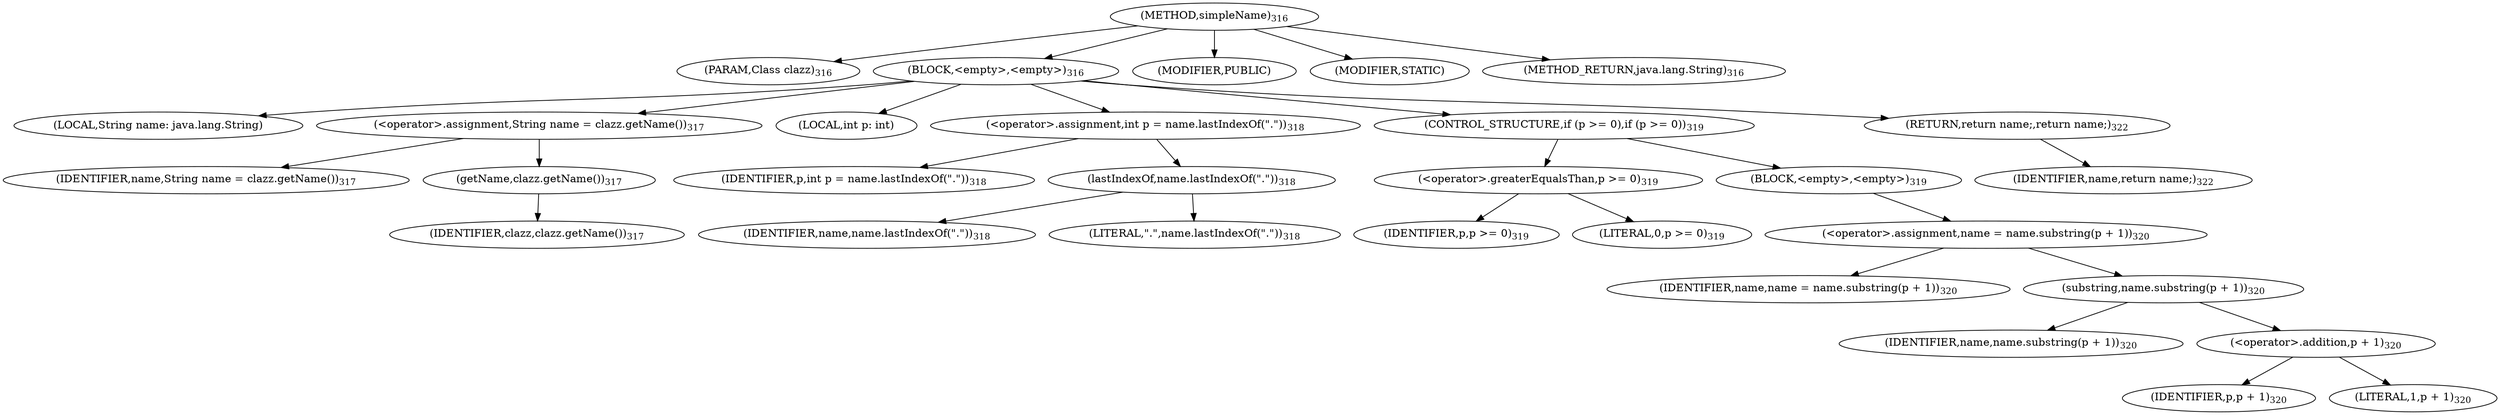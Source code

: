 digraph "simpleName" {  
"981" [label = <(METHOD,simpleName)<SUB>316</SUB>> ]
"982" [label = <(PARAM,Class clazz)<SUB>316</SUB>> ]
"983" [label = <(BLOCK,&lt;empty&gt;,&lt;empty&gt;)<SUB>316</SUB>> ]
"984" [label = <(LOCAL,String name: java.lang.String)> ]
"985" [label = <(&lt;operator&gt;.assignment,String name = clazz.getName())<SUB>317</SUB>> ]
"986" [label = <(IDENTIFIER,name,String name = clazz.getName())<SUB>317</SUB>> ]
"987" [label = <(getName,clazz.getName())<SUB>317</SUB>> ]
"988" [label = <(IDENTIFIER,clazz,clazz.getName())<SUB>317</SUB>> ]
"989" [label = <(LOCAL,int p: int)> ]
"990" [label = <(&lt;operator&gt;.assignment,int p = name.lastIndexOf(&quot;.&quot;))<SUB>318</SUB>> ]
"991" [label = <(IDENTIFIER,p,int p = name.lastIndexOf(&quot;.&quot;))<SUB>318</SUB>> ]
"992" [label = <(lastIndexOf,name.lastIndexOf(&quot;.&quot;))<SUB>318</SUB>> ]
"993" [label = <(IDENTIFIER,name,name.lastIndexOf(&quot;.&quot;))<SUB>318</SUB>> ]
"994" [label = <(LITERAL,&quot;.&quot;,name.lastIndexOf(&quot;.&quot;))<SUB>318</SUB>> ]
"995" [label = <(CONTROL_STRUCTURE,if (p &gt;= 0),if (p &gt;= 0))<SUB>319</SUB>> ]
"996" [label = <(&lt;operator&gt;.greaterEqualsThan,p &gt;= 0)<SUB>319</SUB>> ]
"997" [label = <(IDENTIFIER,p,p &gt;= 0)<SUB>319</SUB>> ]
"998" [label = <(LITERAL,0,p &gt;= 0)<SUB>319</SUB>> ]
"999" [label = <(BLOCK,&lt;empty&gt;,&lt;empty&gt;)<SUB>319</SUB>> ]
"1000" [label = <(&lt;operator&gt;.assignment,name = name.substring(p + 1))<SUB>320</SUB>> ]
"1001" [label = <(IDENTIFIER,name,name = name.substring(p + 1))<SUB>320</SUB>> ]
"1002" [label = <(substring,name.substring(p + 1))<SUB>320</SUB>> ]
"1003" [label = <(IDENTIFIER,name,name.substring(p + 1))<SUB>320</SUB>> ]
"1004" [label = <(&lt;operator&gt;.addition,p + 1)<SUB>320</SUB>> ]
"1005" [label = <(IDENTIFIER,p,p + 1)<SUB>320</SUB>> ]
"1006" [label = <(LITERAL,1,p + 1)<SUB>320</SUB>> ]
"1007" [label = <(RETURN,return name;,return name;)<SUB>322</SUB>> ]
"1008" [label = <(IDENTIFIER,name,return name;)<SUB>322</SUB>> ]
"1009" [label = <(MODIFIER,PUBLIC)> ]
"1010" [label = <(MODIFIER,STATIC)> ]
"1011" [label = <(METHOD_RETURN,java.lang.String)<SUB>316</SUB>> ]
  "981" -> "982" 
  "981" -> "983" 
  "981" -> "1009" 
  "981" -> "1010" 
  "981" -> "1011" 
  "983" -> "984" 
  "983" -> "985" 
  "983" -> "989" 
  "983" -> "990" 
  "983" -> "995" 
  "983" -> "1007" 
  "985" -> "986" 
  "985" -> "987" 
  "987" -> "988" 
  "990" -> "991" 
  "990" -> "992" 
  "992" -> "993" 
  "992" -> "994" 
  "995" -> "996" 
  "995" -> "999" 
  "996" -> "997" 
  "996" -> "998" 
  "999" -> "1000" 
  "1000" -> "1001" 
  "1000" -> "1002" 
  "1002" -> "1003" 
  "1002" -> "1004" 
  "1004" -> "1005" 
  "1004" -> "1006" 
  "1007" -> "1008" 
}
